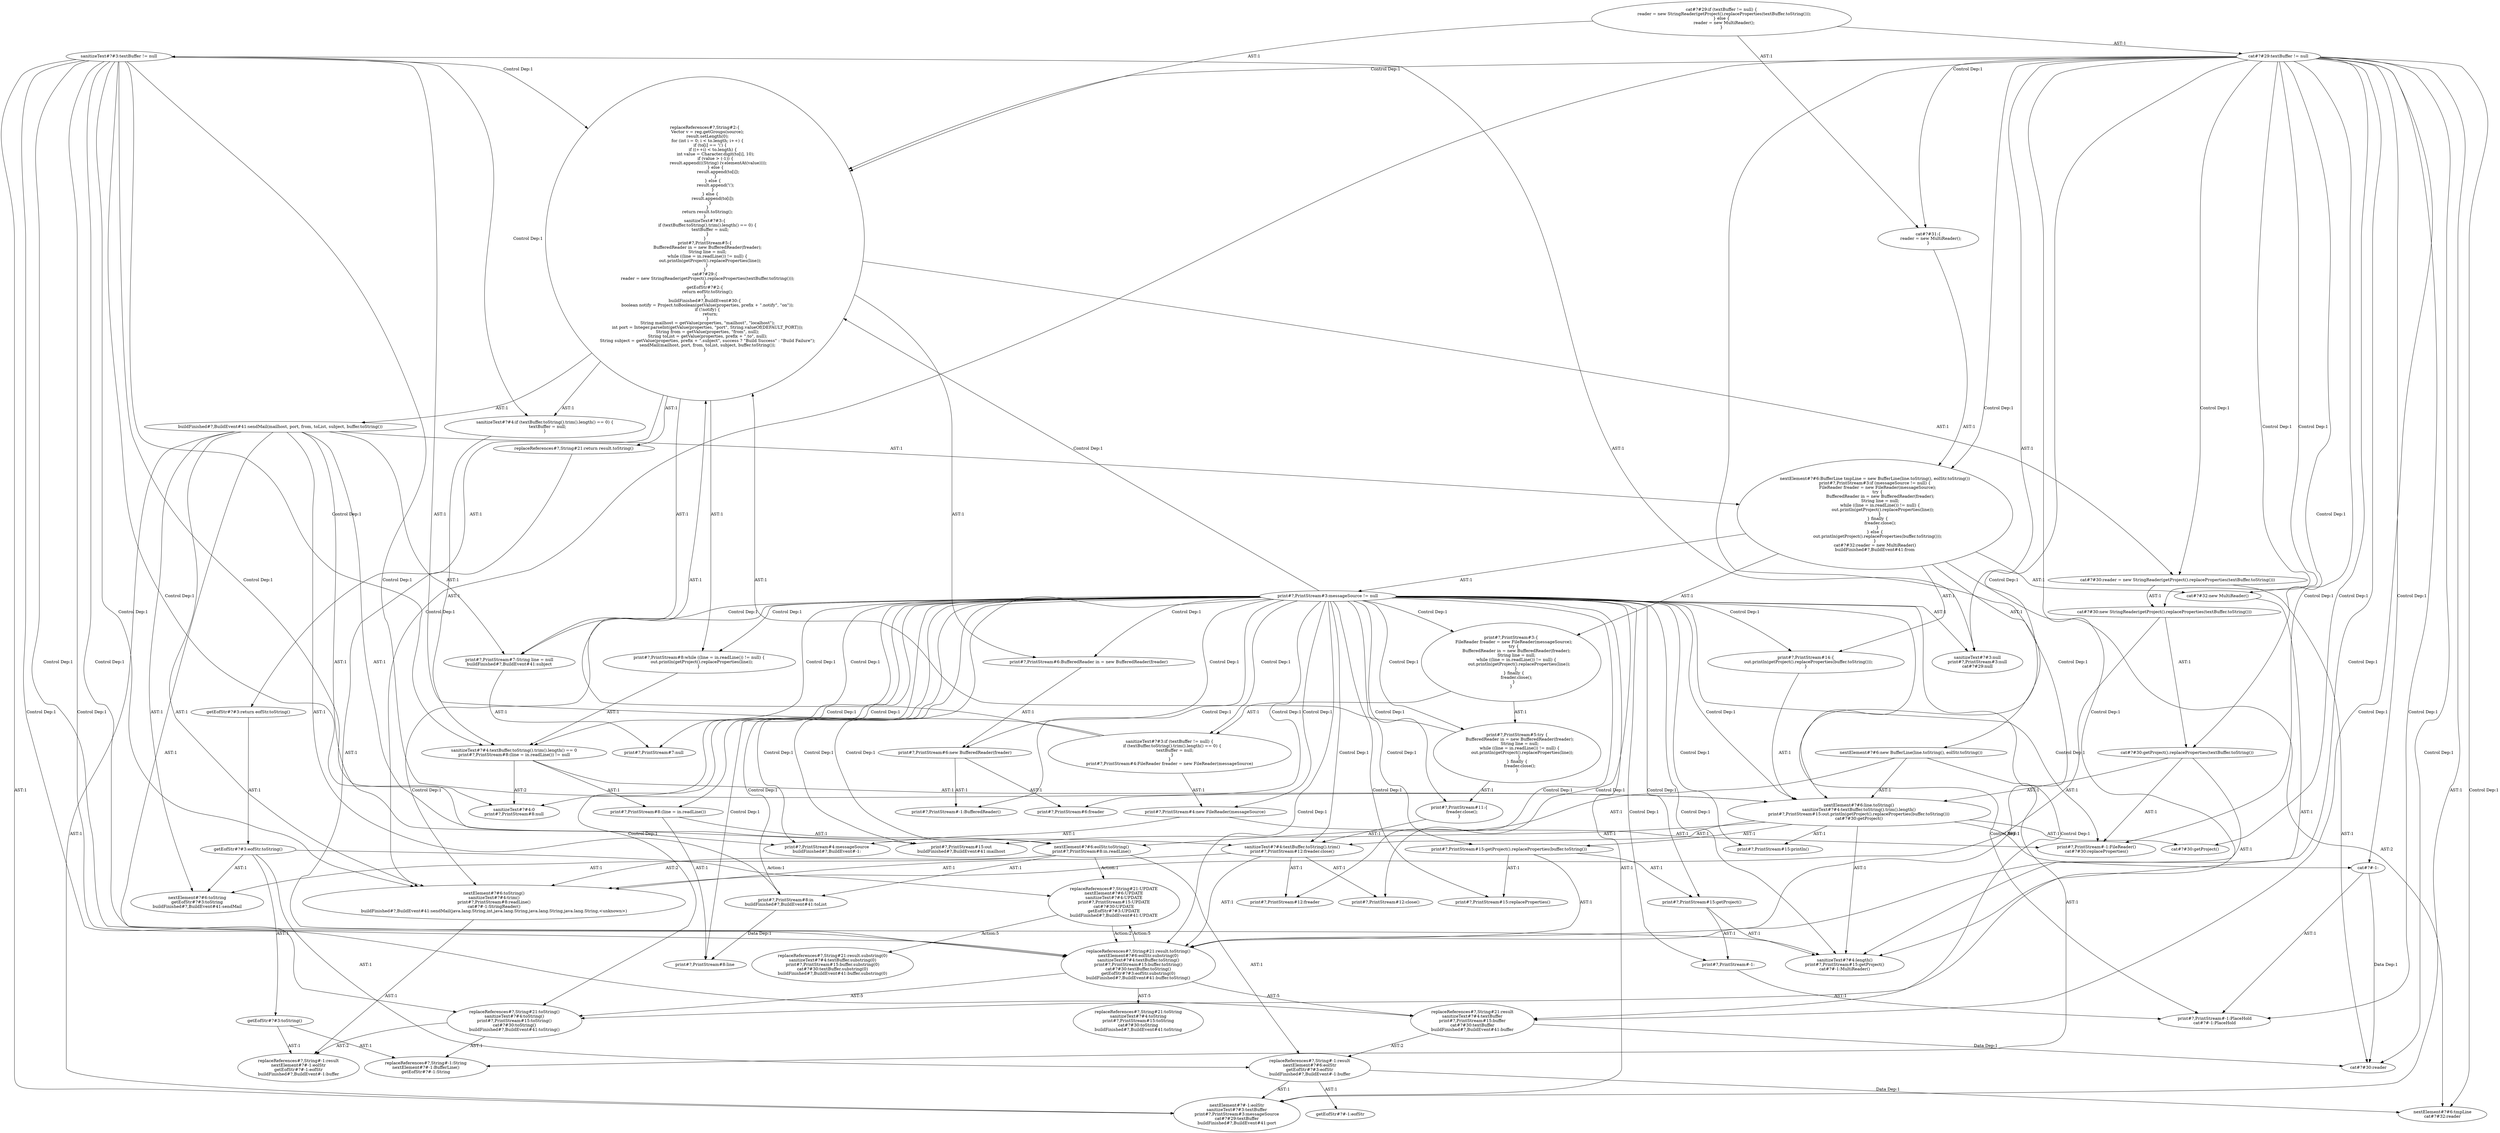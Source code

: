 digraph "Pattern" {
0 [label="replaceReferences#?,String#21:UPDATE
nextElement#?#6:UPDATE
sanitizeText#?#4:UPDATE
print#?,PrintStream#15:UPDATE
cat#?#30:UPDATE
getEofStr#?#3:UPDATE
buildFinished#?,BuildEvent#41:UPDATE" shape=ellipse]
1 [label="replaceReferences#?,String#21:result.toString()
nextElement#?#6:eolStr.substring(0)
sanitizeText#?#4:textBuffer.toString()
print#?,PrintStream#15:buffer.toString()
cat#?#30:textBuffer.toString()
getEofStr#?#3:eofStr.substring(0)
buildFinished#?,BuildEvent#41:buffer.toString()" shape=ellipse]
2 [label="replaceReferences#?,String#21:return result.toString()" shape=ellipse]
3 [label="replaceReferences#?,String#2:\{
    Vector v = reg.getGroups(source);
    result.setLength(0);
    for (int i = 0; i < to.length; i++) \{
        if (to[i] == '\\') \{
            if ((++i) < to.length) \{
                int value = Character.digit(to[i], 10);
                if (value > (-1)) \{
                    result.append(((String) (v.elementAt(value))));
                \} else \{
                    result.append(to[i]);
                \}
            \} else \{
                result.append('\\');
            \}
        \} else \{
            result.append(to[i]);
        \}
    \}
    return result.toString();
\}
sanitizeText#?#3:\{
    if (textBuffer.toString().trim().length() == 0) \{
        textBuffer = null;
    \}
\}
print#?,PrintStream#5:\{
    BufferedReader in = new BufferedReader(freader);
    String line = null;
    while ((line = in.readLine()) != null) \{
        out.println(getProject().replaceProperties(line));
    \} 
\}
cat#?#29:\{
    reader = new StringReader(getProject().replaceProperties(textBuffer.toString()));
\}
getEofStr#?#2:\{
    return eofStr.toString();
\}
buildFinished#?,BuildEvent#30:\{
    boolean notify = Project.toBoolean(getValue(properties, prefix + \".notify\", \"on\"));
    if (!notify) \{
        return;
    \}
    String mailhost = getValue(properties, \"mailhost\", \"localhost\");
    int port = Integer.parseInt(getValue(properties, \"port\", String.valueOf(DEFAULT_PORT)));
    String from = getValue(properties, \"from\", null);
    String toList = getValue(properties, prefix + \".to\", null);
    String subject = getValue(properties, prefix + \".subject\", success ? \"Build Success\" : \"Build Failure\");
    sendMail(mailhost, port, from, toList, subject, buffer.toString());
\}" shape=ellipse]
4 [label="replaceReferences#?,String#21:toString
sanitizeText#?#4:toString
print#?,PrintStream#15:toString
cat#?#30:toString
buildFinished#?,BuildEvent#41:toString" shape=ellipse]
5 [label="replaceReferences#?,String#21:result
sanitizeText#?#4:textBuffer
print#?,PrintStream#15:buffer
cat#?#30:textBuffer
buildFinished#?,BuildEvent#41:buffer" shape=ellipse]
6 [label="replaceReferences#?,String#-1:result
nextElement#?#6:eolStr
getEofStr#?#3:eofStr
buildFinished#?,BuildEvent#-1:buffer" shape=ellipse]
7 [label="replaceReferences#?,String#21:toString()
sanitizeText#?#4:toString()
print#?,PrintStream#15:toString()
cat#?#30:toString()
buildFinished#?,BuildEvent#41:toString()" shape=ellipse]
8 [label="replaceReferences#?,String#-1:result
nextElement#?#-1:eolStr
getEofStr#?#-1:eofStr
buildFinished#?,BuildEvent#-1:buffer" shape=ellipse]
9 [label="replaceReferences#?,String#-1:String
nextElement#?#-1:BufferLine()
getEofStr#?#-1:String" shape=ellipse]
10 [label="replaceReferences#?,String#21:result.substring(0)
sanitizeText#?#4:textBuffer.substring(0)
print#?,PrintStream#15:buffer.substring(0)
cat#?#30:textBuffer.substring(0)
buildFinished#?,BuildEvent#41:buffer.substring(0)" shape=ellipse]
11 [label="nextElement#?#6:line.toString()
sanitizeText#?#4:textBuffer.toString().trim().length()
print#?,PrintStream#15:out.println(getProject().replaceProperties(buffer.toString()))
cat#?#30:getProject()" shape=ellipse]
12 [label="nextElement#?#-1:eolStr
sanitizeText#?#3:textBuffer
print#?,PrintStream#3:messageSource
cat#?#29:textBuffer
buildFinished#?,BuildEvent#41:port" shape=ellipse]
13 [label="nextElement#?#6:eolStr.toString()
print#?,PrintStream#8:in.readLine()" shape=ellipse]
14 [label="nextElement#?#6:toString()
sanitizeText#?#4:trim()
print#?,PrintStream#8:readLine()
cat#?#-1:StringReader()
buildFinished#?,BuildEvent#41:sendMail(java.lang.String,int,java.lang.String,java.lang.String,java.lang.String,<unknown>)" shape=ellipse]
15 [label="nextElement#?#6:toString
getEofStr#?#3:toString
buildFinished#?,BuildEvent#41:sendMail" shape=ellipse]
16 [label="nextElement#?#6:BufferLine tmpLine = new BufferLine(line.toString(), eolStr.toString())
print#?,PrintStream#3:if (messageSource != null) \{
    FileReader freader = new FileReader(messageSource);
    try \{
        BufferedReader in = new BufferedReader(freader);
        String line = null;
        while ((line = in.readLine()) != null) \{
            out.println(getProject().replaceProperties(line));
        \} 
    \} finally \{
        freader.close();
    \}
\} else \{
    out.println(getProject().replaceProperties(buffer.toString()));
\}
cat#?#32:reader = new MultiReader()
buildFinished#?,BuildEvent#41:from" shape=ellipse]
17 [label="nextElement#?#6:tmpLine
cat#?#32:reader" shape=ellipse]
18 [label="nextElement#?#6:new BufferLine(line.toString(), eolStr.toString())" shape=ellipse]
19 [label="sanitizeText#?#4:length()
print#?,PrintStream#15:getProject()
cat#?#-1:MultiReader()" shape=ellipse]
20 [label="sanitizeText#?#3:if (textBuffer != null) \{
    if (textBuffer.toString().trim().length() == 0) \{
        textBuffer = null;
    \}
\}
print#?,PrintStream#4:FileReader freader = new FileReader(messageSource)" shape=ellipse]
21 [label="sanitizeText#?#4:textBuffer.toString().trim().length() == 0
print#?,PrintStream#8:(line = in.readLine()) != null" shape=ellipse]
22 [label="sanitizeText#?#4:textBuffer.toString().trim()
print#?,PrintStream#12:freader.close()" shape=ellipse]
23 [label="sanitizeText#?#3:textBuffer != null" shape=ellipse]
24 [label="sanitizeText#?#3:null
print#?,PrintStream#3:null
cat#?#29:null" shape=ellipse]
25 [label="sanitizeText#?#4:0
print#?,PrintStream#8:null" shape=ellipse]
26 [label="sanitizeText#?#4:if (textBuffer.toString().trim().length() == 0) \{
    textBuffer = null;
\}" shape=ellipse]
27 [label="print#?,PrintStream#8:in
buildFinished#?,BuildEvent#41:toList" shape=ellipse]
28 [label="print#?,PrintStream#-1:FileReader()
cat#?#30:replaceProperties()" shape=ellipse]
29 [label="print#?,PrintStream#15:println()" shape=ellipse]
30 [label="print#?,PrintStream#7:String line = null
buildFinished#?,BuildEvent#41:subject" shape=ellipse]
31 [label="print#?,PrintStream#8:(line = in.readLine())" shape=ellipse]
32 [label="print#?,PrintStream#-1:PlaceHold
cat#?#-1:PlaceHold" shape=ellipse]
33 [label="print#?,PrintStream#8:line" shape=ellipse]
34 [label="print#?,PrintStream#15:out
buildFinished#?,BuildEvent#41:mailhost" shape=ellipse]
35 [label="print#?,PrintStream#14:\{
    out.println(getProject().replaceProperties(buffer.toString()));
\}" shape=ellipse]
36 [label="print#?,PrintStream#-1:BufferedReader()" shape=ellipse]
37 [label="print#?,PrintStream#4:messageSource
buildFinished#?,BuildEvent#-1:" shape=ellipse]
38 [label="print#?,PrintStream#12:freader" shape=ellipse]
39 [label="print#?,PrintStream#6:freader" shape=ellipse]
40 [label="print#?,PrintStream#12:close()" shape=ellipse]
41 [label="print#?,PrintStream#11:\{
    freader.close();
\}" shape=ellipse]
42 [label="print#?,PrintStream#7:null" shape=ellipse]
43 [label="print#?,PrintStream#15:getProject().replaceProperties(buffer.toString())" shape=ellipse]
44 [label="print#?,PrintStream#6:BufferedReader in = new BufferedReader(freader)" shape=ellipse]
45 [label="print#?,PrintStream#15:replaceProperties()" shape=ellipse]
46 [label="print#?,PrintStream#5:try \{
    BufferedReader in = new BufferedReader(freader);
    String line = null;
    while ((line = in.readLine()) != null) \{
        out.println(getProject().replaceProperties(line));
    \} 
\} finally \{
    freader.close();
\}" shape=ellipse]
47 [label="print#?,PrintStream#8:while ((line = in.readLine()) != null) \{
    out.println(getProject().replaceProperties(line));
\} " shape=ellipse]
48 [label="print#?,PrintStream#3:\{
    FileReader freader = new FileReader(messageSource);
    try \{
        BufferedReader in = new BufferedReader(freader);
        String line = null;
        while ((line = in.readLine()) != null) \{
            out.println(getProject().replaceProperties(line));
        \} 
    \} finally \{
        freader.close();
    \}
\}" shape=ellipse]
49 [label="print#?,PrintStream#3:messageSource != null" shape=ellipse]
50 [label="print#?,PrintStream#4:new FileReader(messageSource)" shape=ellipse]
51 [label="print#?,PrintStream#15:getProject()" shape=ellipse]
52 [label="print#?,PrintStream#6:new BufferedReader(freader)" shape=ellipse]
53 [label="print#?,PrintStream#-1:" shape=ellipse]
54 [label="cat#?#30:reader" shape=ellipse]
55 [label="cat#?#30:reader = new StringReader(getProject().replaceProperties(textBuffer.toString()))" shape=ellipse]
56 [label="cat#?#31:\{
    reader = new MultiReader();
\}" shape=ellipse]
57 [label="cat#?#-1:" shape=ellipse]
58 [label="cat#?#32:new MultiReader()" shape=ellipse]
59 [label="cat#?#29:if (textBuffer != null) \{
    reader = new StringReader(getProject().replaceProperties(textBuffer.toString()));
\} else \{
    reader = new MultiReader();
\}" shape=ellipse]
60 [label="cat#?#30:new StringReader(getProject().replaceProperties(textBuffer.toString()))" shape=ellipse]
61 [label="cat#?#29:textBuffer != null" shape=ellipse]
62 [label="cat#?#30:getProject().replaceProperties(textBuffer.toString())" shape=ellipse]
63 [label="cat#?#30:getProject()" shape=ellipse]
64 [label="getEofStr#?#-1:eofStr" shape=ellipse]
65 [label="getEofStr#?#3:eofStr.toString()" shape=ellipse]
66 [label="getEofStr#?#3:toString()" shape=ellipse]
67 [label="getEofStr#?#3:return eofStr.toString()" shape=ellipse]
68 [label="buildFinished#?,BuildEvent#41:sendMail(mailhost, port, from, toList, subject, buffer.toString())" shape=ellipse]
0 -> 10 [label="Action:5"];
0 -> 1 [label="Action:2"];
1 -> 0 [label="Action:5"];
1 -> 4 [label="AST:5"];
1 -> 5 [label="AST:5"];
1 -> 7 [label="AST:5"];
2 -> 1 [label="AST:1"];
3 -> 2 [label="AST:1"];
3 -> 26 [label="AST:1"];
3 -> 30 [label="AST:1"];
3 -> 44 [label="AST:1"];
3 -> 47 [label="AST:1"];
3 -> 55 [label="AST:1"];
3 -> 67 [label="AST:1"];
3 -> 68 [label="AST:1"];
5 -> 6 [label="AST:2"];
5 -> 54 [label="Data Dep:1"];
6 -> 12 [label="AST:1"];
6 -> 17 [label="Data Dep:1"];
6 -> 64 [label="AST:1"];
7 -> 8 [label="AST:2"];
7 -> 9 [label="AST:1"];
11 -> 19 [label="AST:1"];
11 -> 22 [label="AST:1"];
11 -> 29 [label="AST:1"];
11 -> 34 [label="AST:1"];
11 -> 43 [label="AST:1"];
11 -> 57 [label="AST:1"];
11 -> 63 [label="AST:1"];
13 -> 15 [label="AST:1"];
13 -> 6 [label="AST:1"];
13 -> 14 [label="AST:2"];
13 -> 0 [label="Action:1"];
13 -> 27 [label="AST:1"];
14 -> 8 [label="AST:1"];
16 -> 17 [label="AST:2"];
16 -> 18 [label="AST:1"];
16 -> 35 [label="AST:1"];
16 -> 48 [label="AST:1"];
16 -> 49 [label="AST:1"];
16 -> 58 [label="AST:1"];
18 -> 11 [label="AST:1"];
18 -> 13 [label="AST:1"];
18 -> 9 [label="AST:1"];
20 -> 23 [label="AST:1"];
20 -> 3 [label="AST:1"];
20 -> 50 [label="AST:1"];
21 -> 11 [label="AST:1"];
21 -> 25 [label="AST:2"];
21 -> 31 [label="AST:1"];
22 -> 1 [label="AST:1"];
22 -> 14 [label="AST:1"];
22 -> 38 [label="AST:1"];
22 -> 40 [label="AST:1"];
23 -> 19 [label="Control Dep:1"];
23 -> 21 [label="Control Dep:1"];
23 -> 22 [label="Control Dep:1"];
23 -> 12 [label="AST:1"];
23 -> 24 [label="AST:1"];
23 -> 3 [label="Control Dep:1"];
23 -> 26 [label="Control Dep:1"];
23 -> 11 [label="Control Dep:1"];
23 -> 14 [label="Control Dep:1"];
23 -> 1 [label="Control Dep:1"];
23 -> 7 [label="Control Dep:1"];
23 -> 5 [label="Control Dep:1"];
23 -> 25 [label="Control Dep:1"];
26 -> 21 [label="AST:1"];
27 -> 33 [label="Data Dep:1"];
30 -> 42 [label="AST:1"];
31 -> 33 [label="AST:1"];
31 -> 13 [label="AST:1"];
35 -> 11 [label="AST:1"];
41 -> 22 [label="AST:1"];
43 -> 51 [label="AST:1"];
43 -> 45 [label="AST:1"];
43 -> 1 [label="AST:1"];
44 -> 52 [label="AST:1"];
46 -> 41 [label="AST:1"];
46 -> 3 [label="AST:1"];
47 -> 21 [label="AST:1"];
48 -> 46 [label="AST:1"];
48 -> 20 [label="AST:1"];
49 -> 27 [label="Control Dep:1"];
49 -> 28 [label="Control Dep:1"];
49 -> 29 [label="Control Dep:1"];
49 -> 30 [label="Control Dep:1"];
49 -> 31 [label="Control Dep:1"];
49 -> 32 [label="Control Dep:1"];
49 -> 33 [label="Control Dep:1"];
49 -> 34 [label="Control Dep:1"];
49 -> 35 [label="Control Dep:1"];
49 -> 36 [label="Control Dep:1"];
49 -> 37 [label="Control Dep:1"];
49 -> 38 [label="Control Dep:1"];
49 -> 39 [label="Control Dep:1"];
49 -> 40 [label="Control Dep:1"];
49 -> 41 [label="Control Dep:1"];
49 -> 42 [label="Control Dep:1"];
49 -> 43 [label="Control Dep:1"];
49 -> 44 [label="Control Dep:1"];
49 -> 45 [label="Control Dep:1"];
49 -> 46 [label="Control Dep:1"];
49 -> 47 [label="Control Dep:1"];
49 -> 48 [label="Control Dep:1"];
49 -> 12 [label="AST:1"];
49 -> 24 [label="AST:1"];
49 -> 20 [label="Control Dep:1"];
49 -> 50 [label="Control Dep:1"];
49 -> 3 [label="Control Dep:1"];
49 -> 52 [label="Control Dep:1"];
49 -> 21 [label="Control Dep:1"];
49 -> 13 [label="Control Dep:1"];
49 -> 14 [label="Control Dep:1"];
49 -> 25 [label="Control Dep:1"];
49 -> 22 [label="Control Dep:1"];
49 -> 11 [label="Control Dep:1"];
49 -> 51 [label="Control Dep:1"];
49 -> 19 [label="Control Dep:1"];
49 -> 53 [label="Control Dep:1"];
49 -> 1 [label="Control Dep:1"];
49 -> 7 [label="Control Dep:1"];
49 -> 5 [label="Control Dep:1"];
50 -> 28 [label="AST:1"];
50 -> 37 [label="AST:1"];
51 -> 53 [label="AST:1"];
51 -> 19 [label="AST:1"];
52 -> 36 [label="AST:1"];
52 -> 39 [label="AST:1"];
53 -> 32 [label="AST:1"];
55 -> 54 [label="AST:1"];
55 -> 60 [label="AST:1"];
56 -> 16 [label="AST:1"];
57 -> 54 [label="Data Dep:1"];
57 -> 32 [label="AST:1"];
58 -> 19 [label="AST:1"];
59 -> 56 [label="AST:1"];
59 -> 61 [label="AST:1"];
59 -> 3 [label="AST:1"];
60 -> 14 [label="AST:1"];
60 -> 62 [label="AST:1"];
61 -> 54 [label="Control Dep:1"];
61 -> 55 [label="Control Dep:1"];
61 -> 56 [label="Control Dep:1"];
61 -> 57 [label="Control Dep:1"];
61 -> 58 [label="Control Dep:1"];
61 -> 60 [label="Control Dep:1"];
61 -> 12 [label="AST:1"];
61 -> 24 [label="AST:1"];
61 -> 3 [label="Control Dep:1"];
61 -> 14 [label="Control Dep:1"];
61 -> 62 [label="Control Dep:1"];
61 -> 28 [label="Control Dep:1"];
61 -> 11 [label="Control Dep:1"];
61 -> 63 [label="Control Dep:1"];
61 -> 32 [label="Control Dep:1"];
61 -> 1 [label="Control Dep:1"];
61 -> 7 [label="Control Dep:1"];
61 -> 5 [label="Control Dep:1"];
61 -> 16 [label="Control Dep:1"];
61 -> 17 [label="Control Dep:1"];
61 -> 19 [label="Control Dep:1"];
62 -> 11 [label="AST:1"];
62 -> 28 [label="AST:1"];
62 -> 1 [label="AST:1"];
65 -> 15 [label="AST:1"];
65 -> 6 [label="AST:1"];
65 -> 66 [label="AST:1"];
65 -> 0 [label="Action:1"];
66 -> 8 [label="AST:1"];
66 -> 9 [label="AST:1"];
67 -> 65 [label="AST:1"];
68 -> 15 [label="AST:1"];
68 -> 37 [label="AST:1"];
68 -> 14 [label="AST:1"];
68 -> 34 [label="AST:1"];
68 -> 12 [label="AST:1"];
68 -> 16 [label="AST:1"];
68 -> 27 [label="AST:1"];
68 -> 30 [label="AST:1"];
68 -> 1 [label="AST:1"];
}